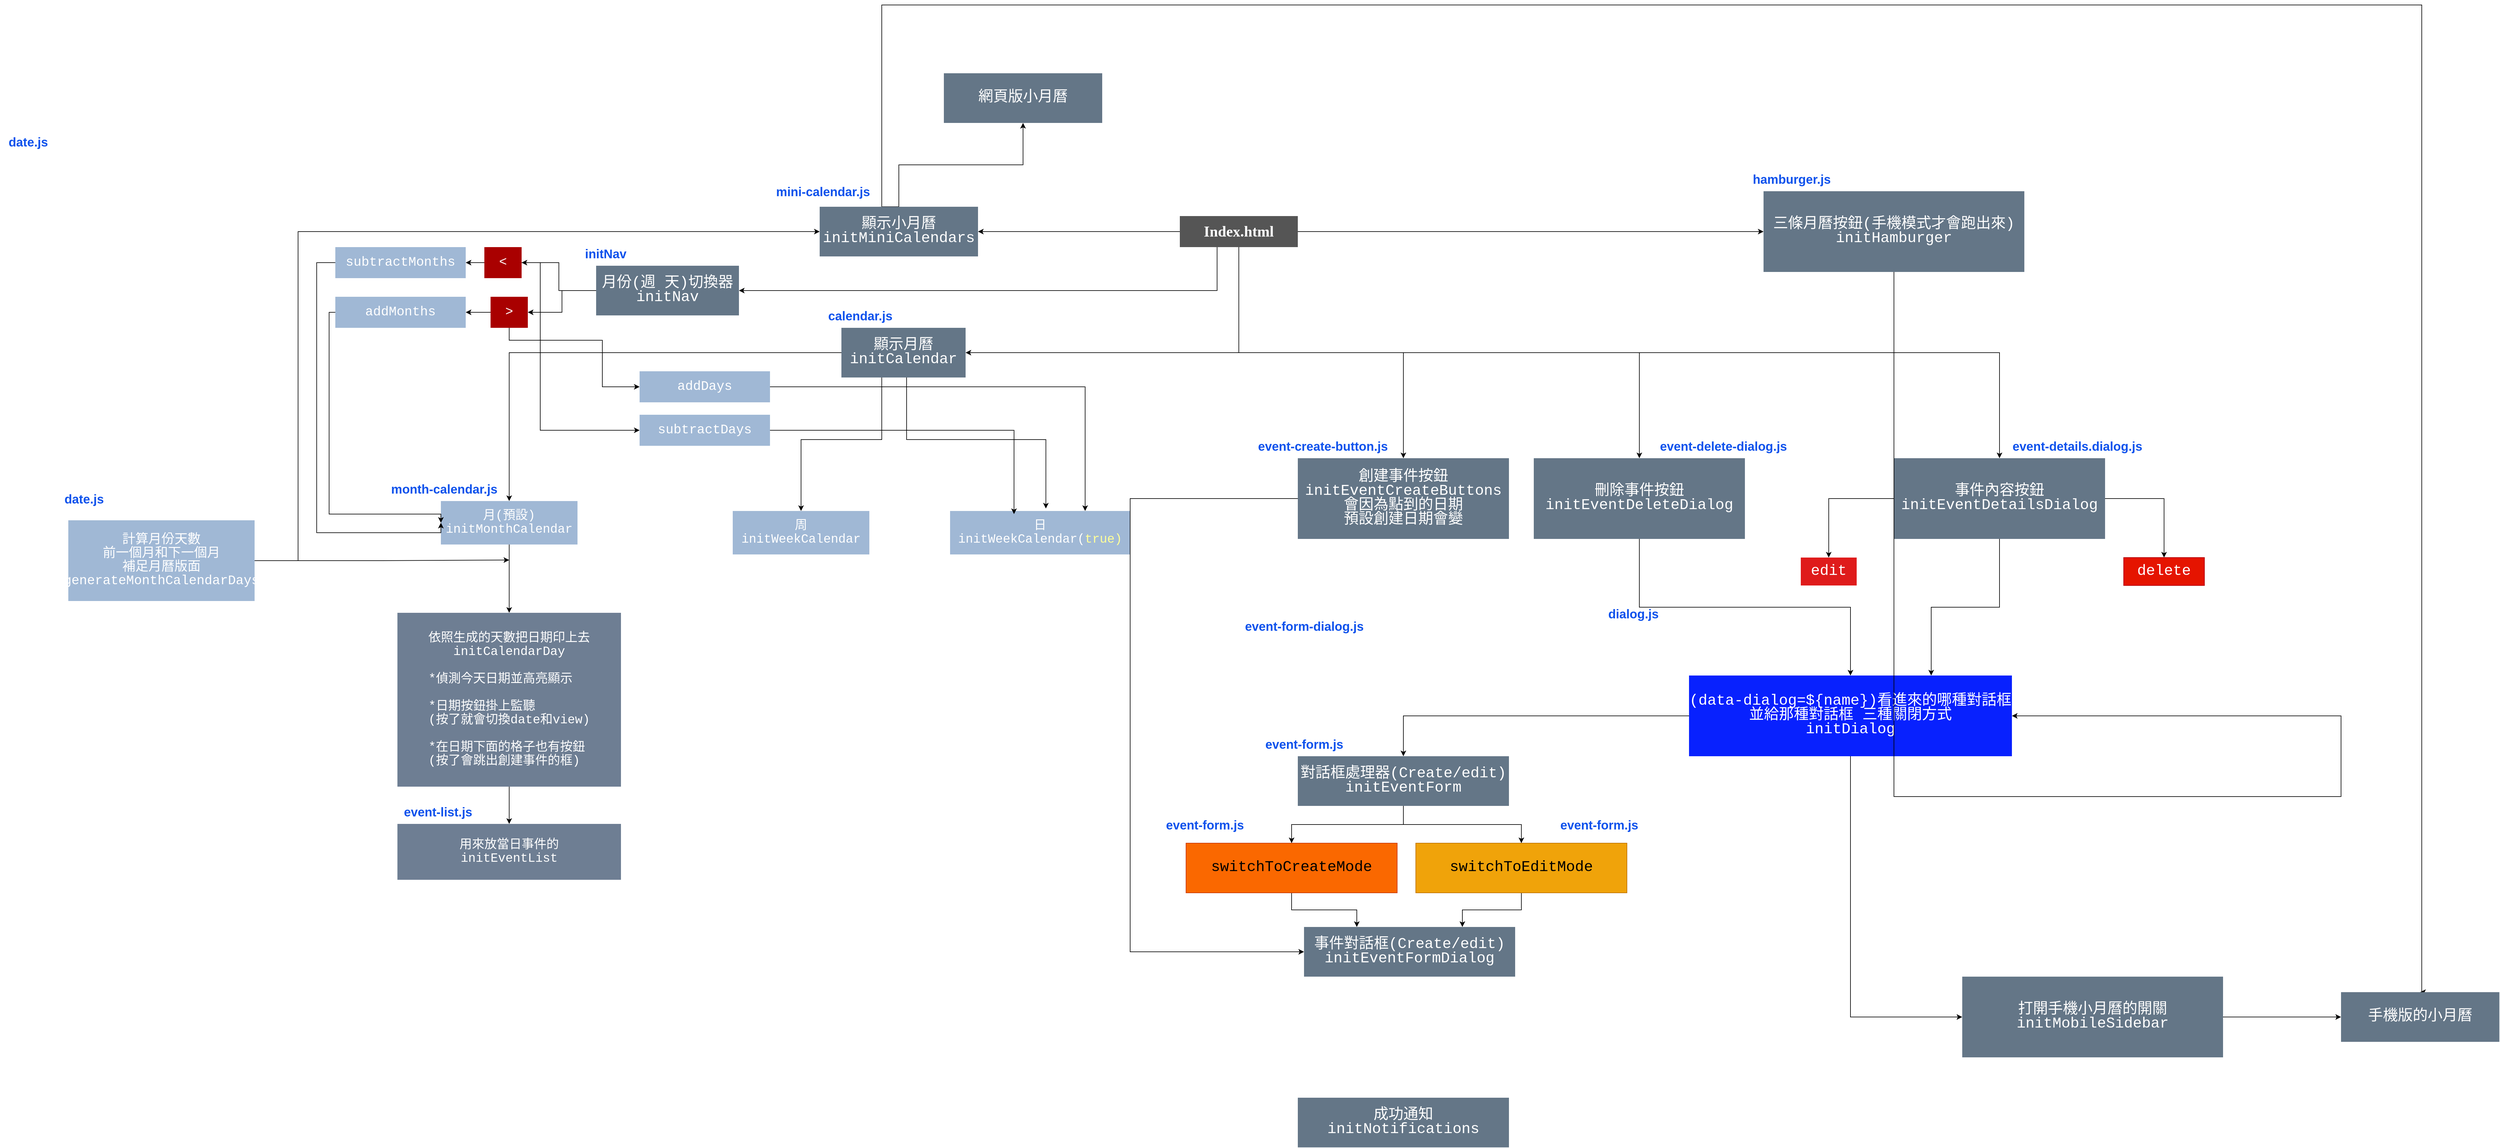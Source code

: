 <mxfile version="26.2.3">
  <diagram name="第 1 页" id="USlt-ebU2UT2KrD9safG">
    <mxGraphModel dx="4483" dy="2724" grid="1" gridSize="10" guides="1" tooltips="1" connect="1" arrows="1" fold="1" page="1" pageScale="1" pageWidth="827" pageHeight="1169" math="0" shadow="0">
      <root>
        <mxCell id="0" />
        <mxCell id="1" parent="0" />
        <mxCell id="z7_K39nhA1320Lir9eoi-64" style="edgeStyle=orthogonalEdgeStyle;rounded=0;orthogonalLoop=1;jettySize=auto;html=1;entryX=0;entryY=0.5;entryDx=0;entryDy=0;" parent="1" source="z7_K39nhA1320Lir9eoi-4" target="z7_K39nhA1320Lir9eoi-63" edge="1">
          <mxGeometry relative="1" as="geometry" />
        </mxCell>
        <mxCell id="z7_K39nhA1320Lir9eoi-67" style="edgeStyle=orthogonalEdgeStyle;rounded=0;orthogonalLoop=1;jettySize=auto;html=1;entryX=1;entryY=0.5;entryDx=0;entryDy=0;" parent="1" source="z7_K39nhA1320Lir9eoi-4" target="z7_K39nhA1320Lir9eoi-65" edge="1">
          <mxGeometry relative="1" as="geometry" />
        </mxCell>
        <mxCell id="dPhsNrsqLfpnpOiZeyZc-10" style="edgeStyle=orthogonalEdgeStyle;rounded=0;orthogonalLoop=1;jettySize=auto;html=1;entryX=1;entryY=0.5;entryDx=0;entryDy=0;" edge="1" parent="1" source="z7_K39nhA1320Lir9eoi-4" target="z7_K39nhA1320Lir9eoi-5">
          <mxGeometry relative="1" as="geometry">
            <Array as="points">
              <mxPoint x="405" y="320" />
            </Array>
          </mxGeometry>
        </mxCell>
        <mxCell id="dPhsNrsqLfpnpOiZeyZc-11" style="edgeStyle=orthogonalEdgeStyle;rounded=0;orthogonalLoop=1;jettySize=auto;html=1;entryX=0.5;entryY=0;entryDx=0;entryDy=0;" edge="1" parent="1" source="z7_K39nhA1320Lir9eoi-4" target="z7_K39nhA1320Lir9eoi-32">
          <mxGeometry relative="1" as="geometry" />
        </mxCell>
        <mxCell id="dPhsNrsqLfpnpOiZeyZc-12" style="edgeStyle=orthogonalEdgeStyle;rounded=0;orthogonalLoop=1;jettySize=auto;html=1;" edge="1" parent="1" source="z7_K39nhA1320Lir9eoi-4" target="z7_K39nhA1320Lir9eoi-34">
          <mxGeometry relative="1" as="geometry">
            <Array as="points">
              <mxPoint x="405" y="320" />
              <mxPoint x="1050" y="320" />
            </Array>
          </mxGeometry>
        </mxCell>
        <mxCell id="dPhsNrsqLfpnpOiZeyZc-13" style="edgeStyle=orthogonalEdgeStyle;rounded=0;orthogonalLoop=1;jettySize=auto;html=1;entryX=0.5;entryY=0;entryDx=0;entryDy=0;" edge="1" parent="1" source="z7_K39nhA1320Lir9eoi-4" target="z7_K39nhA1320Lir9eoi-41">
          <mxGeometry relative="1" as="geometry">
            <Array as="points">
              <mxPoint x="405" y="320" />
              <mxPoint x="1630" y="320" />
            </Array>
          </mxGeometry>
        </mxCell>
        <mxCell id="dPhsNrsqLfpnpOiZeyZc-17" style="edgeStyle=orthogonalEdgeStyle;rounded=0;orthogonalLoop=1;jettySize=auto;html=1;entryX=1;entryY=0.5;entryDx=0;entryDy=0;" edge="1" parent="1" source="z7_K39nhA1320Lir9eoi-4" target="dPhsNrsqLfpnpOiZeyZc-15">
          <mxGeometry relative="1" as="geometry">
            <Array as="points">
              <mxPoint x="370" y="220" />
            </Array>
          </mxGeometry>
        </mxCell>
        <mxCell id="z7_K39nhA1320Lir9eoi-4" value="&lt;h1&gt;&lt;font face=&quot;Verdana&quot;&gt;Index.html&lt;/font&gt;&lt;/h1&gt;" style="rounded=0;whiteSpace=wrap;html=1;fillColor=#555555;strokeColor=none;fontColor=#FFFFFF;" parent="1" vertex="1">
          <mxGeometry x="310" y="100" width="190" height="50" as="geometry" />
        </mxCell>
        <mxCell id="z7_K39nhA1320Lir9eoi-15" style="edgeStyle=orthogonalEdgeStyle;rounded=0;orthogonalLoop=1;jettySize=auto;html=1;entryX=0.5;entryY=0;entryDx=0;entryDy=0;" parent="1" source="z7_K39nhA1320Lir9eoi-5" target="z7_K39nhA1320Lir9eoi-7" edge="1">
          <mxGeometry relative="1" as="geometry" />
        </mxCell>
        <mxCell id="z7_K39nhA1320Lir9eoi-16" style="edgeStyle=orthogonalEdgeStyle;rounded=0;orthogonalLoop=1;jettySize=auto;html=1;entryX=0.5;entryY=0;entryDx=0;entryDy=0;" parent="1" source="z7_K39nhA1320Lir9eoi-5" target="z7_K39nhA1320Lir9eoi-10" edge="1">
          <mxGeometry relative="1" as="geometry">
            <Array as="points">
              <mxPoint x="-170" y="460" />
              <mxPoint x="-300" y="460" />
            </Array>
          </mxGeometry>
        </mxCell>
        <mxCell id="z7_K39nhA1320Lir9eoi-5" value="&lt;div style=&quot;font-family: Consolas, &amp;quot;Courier New&amp;quot;, monospace; line-height: 19px; white-space: pre;&quot;&gt;&lt;span style=&quot;font-size: 24px;&quot;&gt;顯示月曆&lt;/span&gt;&lt;/div&gt;&lt;div style=&quot;font-family: Consolas, &amp;quot;Courier New&amp;quot;, monospace; line-height: 19px; white-space: pre;&quot;&gt;&lt;font style=&quot;color: rgb(255, 255, 255); font-size: 24px;&quot;&gt;initCalendar&lt;/font&gt;&lt;/div&gt;" style="rounded=0;whiteSpace=wrap;html=1;fillColor=#647687;strokeColor=none;fontColor=#ffffff;" parent="1" vertex="1">
          <mxGeometry x="-235" y="280" width="200" height="80" as="geometry" />
        </mxCell>
        <mxCell id="z7_K39nhA1320Lir9eoi-23" style="edgeStyle=orthogonalEdgeStyle;rounded=0;orthogonalLoop=1;jettySize=auto;html=1;entryX=0.5;entryY=0;entryDx=0;entryDy=0;" parent="1" source="z7_K39nhA1320Lir9eoi-7" target="z7_K39nhA1320Lir9eoi-21" edge="1">
          <mxGeometry relative="1" as="geometry">
            <mxPoint x="-830" y="779" as="targetPoint" />
          </mxGeometry>
        </mxCell>
        <mxCell id="z7_K39nhA1320Lir9eoi-7" value="&lt;div style=&quot;font-family: Consolas, &amp;quot;Courier New&amp;quot;, monospace; line-height: 19px; white-space: pre;&quot;&gt;&lt;font style=&quot;color: rgb(255, 255, 255); font-size: 20px;&quot;&gt;月(預設)&lt;/font&gt;&lt;/div&gt;&lt;div style=&quot;font-family: Consolas, &amp;quot;Courier New&amp;quot;, monospace; line-height: 19px; white-space: pre;&quot;&gt;&lt;div style=&quot;line-height: 19px;&quot;&gt;&lt;font style=&quot;color: rgb(255, 255, 255); font-size: 20px;&quot;&gt;initMonthCalendar&lt;/font&gt;&lt;/div&gt;&lt;/div&gt;" style="rounded=0;whiteSpace=wrap;html=1;fillColor=#A0B8D5;strokeColor=none;fontColor=#ffffff;strokeWidth=1;" parent="1" vertex="1">
          <mxGeometry x="-880" y="559" width="220" height="70" as="geometry" />
        </mxCell>
        <mxCell id="z7_K39nhA1320Lir9eoi-10" value="&lt;div style=&quot;font-family: Consolas, &amp;quot;Courier New&amp;quot;, monospace; line-height: 19px; white-space: pre;&quot;&gt;&lt;font style=&quot;font-size: 20px;&quot;&gt;周&lt;/font&gt;&lt;/div&gt;&lt;div style=&quot;font-family: Consolas, &amp;quot;Courier New&amp;quot;, monospace; line-height: 19px; white-space: pre;&quot;&gt;&lt;div style=&quot;line-height: 19px;&quot;&gt;&lt;div style=&quot;line-height: 19px;&quot;&gt;&lt;font style=&quot;color: rgb(255, 255, 255); font-size: 20px;&quot;&gt;initWeekCalendar&lt;/font&gt;&lt;/div&gt;&lt;/div&gt;&lt;/div&gt;" style="rounded=0;whiteSpace=wrap;html=1;fillColor=#A0B8D5;strokeColor=none;fontColor=#ffffff;strokeWidth=1;" parent="1" vertex="1">
          <mxGeometry x="-410" y="575" width="220" height="70" as="geometry" />
        </mxCell>
        <mxCell id="z7_K39nhA1320Lir9eoi-13" value="&lt;div style=&quot;font-family: Consolas, &amp;quot;Courier New&amp;quot;, monospace; line-height: 19px; white-space: pre;&quot;&gt;&lt;font style=&quot;font-size: 20px;&quot;&gt;日&lt;/font&gt;&lt;/div&gt;&lt;div style=&quot;font-family: Consolas, &amp;quot;Courier New&amp;quot;, monospace; line-height: 19px; white-space: pre;&quot;&gt;&lt;div style=&quot;line-height: 19px;&quot;&gt;&lt;div style=&quot;line-height: 19px;&quot;&gt;&lt;font style=&quot;font-size: 20px;&quot;&gt;&lt;font style=&quot;color: rgb(255, 255, 255);&quot;&gt;initWeekCalendar(&lt;/font&gt;&lt;font style=&quot;color: rgb(255, 255, 153);&quot;&gt;true)&lt;/font&gt;&lt;/font&gt;&lt;/div&gt;&lt;/div&gt;&lt;/div&gt;" style="rounded=0;whiteSpace=wrap;html=1;fillColor=#A0B8D5;strokeColor=none;fontColor=#ffffff;strokeWidth=1;" parent="1" vertex="1">
          <mxGeometry x="-60" y="575" width="290" height="70" as="geometry" />
        </mxCell>
        <mxCell id="z7_K39nhA1320Lir9eoi-17" style="edgeStyle=orthogonalEdgeStyle;rounded=0;orthogonalLoop=1;jettySize=auto;html=1;entryX=0.532;entryY=-0.057;entryDx=0;entryDy=0;entryPerimeter=0;" parent="1" source="z7_K39nhA1320Lir9eoi-5" target="z7_K39nhA1320Lir9eoi-13" edge="1">
          <mxGeometry relative="1" as="geometry">
            <Array as="points">
              <mxPoint x="-130" y="460" />
              <mxPoint x="94" y="460" />
            </Array>
          </mxGeometry>
        </mxCell>
        <mxCell id="z7_K39nhA1320Lir9eoi-30" style="edgeStyle=orthogonalEdgeStyle;rounded=0;orthogonalLoop=1;jettySize=auto;html=1;entryX=0.5;entryY=0;entryDx=0;entryDy=0;" parent="1" source="z7_K39nhA1320Lir9eoi-21" target="z7_K39nhA1320Lir9eoi-29" edge="1">
          <mxGeometry relative="1" as="geometry" />
        </mxCell>
        <mxCell id="z7_K39nhA1320Lir9eoi-21" value="&lt;div style=&quot;font-family: Consolas, &amp;quot;Courier New&amp;quot;, monospace; line-height: 19px; white-space: pre;&quot;&gt;&lt;div style=&quot;line-height: 19px;&quot;&gt;&lt;font style=&quot;font-size: 20px; color: rgb(255, 255, 255);&quot;&gt;依照生成的天數把日期印上去&lt;/font&gt;&lt;/div&gt;&lt;div style=&quot;line-height: 19px;&quot;&gt;&lt;div style=&quot;line-height: 19px;&quot;&gt;&lt;span&gt;&lt;font style=&quot;font-size: 20px; color: rgb(255, 255, 255);&quot;&gt;initCalendarDay&lt;/font&gt;&lt;/span&gt;&lt;/div&gt;&lt;div style=&quot;line-height: 19px;&quot;&gt;&lt;span&gt;&lt;font style=&quot;font-size: 20px; color: rgb(255, 255, 255);&quot;&gt;&lt;br&gt;&lt;/font&gt;&lt;/span&gt;&lt;/div&gt;&lt;div style=&quot;text-align: left; line-height: 19px;&quot;&gt;&lt;span&gt;&lt;font style=&quot;font-size: 20px; color: rgb(255, 255, 255);&quot;&gt;&lt;font&gt;*偵測今天日期並高亮&lt;/font&gt;&lt;span&gt;顯示&lt;/span&gt;&lt;/font&gt;&lt;/span&gt;&lt;/div&gt;&lt;div style=&quot;text-align: left; line-height: 19px;&quot;&gt;&lt;font style=&quot;font-size: 20px; color: rgb(255, 255, 255);&quot;&gt;&lt;span&gt;&lt;br&gt;&lt;/span&gt;&lt;/font&gt;&lt;/div&gt;&lt;div style=&quot;text-align: left; line-height: 19px;&quot;&gt;&lt;font style=&quot;font-size: 20px; color: rgb(255, 255, 255);&quot;&gt;&lt;span&gt;*&lt;/span&gt;日期按鈕掛上監聽&lt;/font&gt;&lt;/div&gt;&lt;div style=&quot;text-align: left; line-height: 19px;&quot;&gt;&lt;font style=&quot;font-size: 20px; color: rgb(255, 255, 255);&quot;&gt;(按了就會切換date和view)&lt;/font&gt;&lt;/div&gt;&lt;div style=&quot;text-align: left; line-height: 19px;&quot;&gt;&lt;font style=&quot;font-size: 20px; color: rgb(255, 255, 255);&quot;&gt;&lt;br&gt;&lt;/font&gt;&lt;/div&gt;&lt;div style=&quot;text-align: left; line-height: 19px;&quot;&gt;&lt;font style=&quot;font-size: 20px; color: rgb(255, 255, 255);&quot;&gt;*在日期下面的格子也有按鈕&lt;br/&gt;(按了會跳出創建事件的框)&lt;/font&gt;&lt;/div&gt;&lt;/div&gt;&lt;/div&gt;" style="rounded=0;whiteSpace=wrap;html=1;fillColor=#6E7E93;strokeColor=none;fontColor=#ffffff;strokeWidth=1;" parent="1" vertex="1">
          <mxGeometry x="-950" y="739" width="360" height="280" as="geometry" />
        </mxCell>
        <mxCell id="z7_K39nhA1320Lir9eoi-27" style="edgeStyle=orthogonalEdgeStyle;rounded=0;orthogonalLoop=1;jettySize=auto;html=1;" parent="1" source="z7_K39nhA1320Lir9eoi-24" edge="1">
          <mxGeometry relative="1" as="geometry">
            <mxPoint x="-770" y="654" as="targetPoint" />
          </mxGeometry>
        </mxCell>
        <mxCell id="z7_K39nhA1320Lir9eoi-66" style="edgeStyle=orthogonalEdgeStyle;rounded=0;orthogonalLoop=1;jettySize=auto;html=1;entryX=0;entryY=0.5;entryDx=0;entryDy=0;" parent="1" source="z7_K39nhA1320Lir9eoi-24" target="z7_K39nhA1320Lir9eoi-65" edge="1">
          <mxGeometry relative="1" as="geometry">
            <Array as="points">
              <mxPoint x="-1110" y="125" />
            </Array>
          </mxGeometry>
        </mxCell>
        <mxCell id="z7_K39nhA1320Lir9eoi-24" value="&lt;div style=&quot;line-height: 19px; white-space: pre; font-family: Consolas, &amp;quot;Courier New&amp;quot;, monospace;&quot;&gt;&lt;font style=&quot;font-size: 21px;&quot;&gt;計算月份天數&lt;/font&gt;&lt;/div&gt;&lt;div style=&quot;line-height: 19px; white-space: pre; font-family: Consolas, &amp;quot;Courier New&amp;quot;, monospace;&quot;&gt;&lt;font style=&quot;font-size: 21px;&quot;&gt;前一個月和下一個月&lt;/font&gt;&lt;/div&gt;&lt;div style=&quot;line-height: 19px; white-space: pre; font-family: Consolas, &amp;quot;Courier New&amp;quot;, monospace;&quot;&gt;&lt;font style=&quot;font-size: 21px;&quot;&gt;補足月曆版面&lt;/font&gt;&lt;/div&gt;&lt;div style=&quot;line-height: 19px;&quot;&gt;&lt;div style=&quot;line-height: 19px;&quot;&gt;&lt;font style=&quot;font-size: 21px;&quot; face=&quot;Consolas, Courier New, monospace&quot;&gt;&lt;span style=&quot;white-space: pre;&quot;&gt;generateMonthCalendarDays&lt;/span&gt;&lt;/font&gt;&lt;/div&gt;&lt;/div&gt;" style="rounded=0;whiteSpace=wrap;html=1;fillColor=#A0B8D5;strokeColor=none;fontColor=#ffffff;strokeWidth=1;" parent="1" vertex="1">
          <mxGeometry x="-1480" y="590" width="300" height="130" as="geometry" />
        </mxCell>
        <mxCell id="z7_K39nhA1320Lir9eoi-25" value="&lt;span style=&quot;font-size: 20px;&quot;&gt;&lt;b&gt;calendar.js&lt;/b&gt;&lt;/span&gt;" style="text;html=1;align=center;verticalAlign=middle;resizable=0;points=[];autosize=1;strokeColor=none;fillColor=none;fontColor=#0E52EC;" parent="1" vertex="1">
          <mxGeometry x="-270" y="240" width="130" height="40" as="geometry" />
        </mxCell>
        <mxCell id="z7_K39nhA1320Lir9eoi-26" value="&lt;span style=&quot;font-size: 20px;&quot;&gt;&lt;b&gt;month-calendar.js&lt;/b&gt;&lt;/span&gt;" style="text;html=1;align=center;verticalAlign=middle;resizable=0;points=[];autosize=1;strokeColor=none;fillColor=none;fontColor=#0E52EC;" parent="1" vertex="1">
          <mxGeometry x="-970" y="519" width="190" height="40" as="geometry" />
        </mxCell>
        <mxCell id="z7_K39nhA1320Lir9eoi-28" value="&lt;span style=&quot;font-size: 20px;&quot;&gt;&lt;b&gt;date.js&lt;/b&gt;&lt;/span&gt;" style="text;html=1;align=center;verticalAlign=middle;resizable=0;points=[];autosize=1;strokeColor=none;fillColor=none;fontColor=#0E52EC;" parent="1" vertex="1">
          <mxGeometry x="-1500" y="535" width="90" height="40" as="geometry" />
        </mxCell>
        <mxCell id="z7_K39nhA1320Lir9eoi-29" value="&lt;div style=&quot;line-height: 19px;&quot;&gt;&lt;div style=&quot;line-height: 19px;&quot;&gt;&lt;font face=&quot;Consolas, Courier New, monospace&quot;&gt;&lt;span style=&quot;font-size: 20px; white-space: pre;&quot;&gt;用來放當日事件的&lt;/span&gt;&lt;/font&gt;&lt;/div&gt;&lt;div style=&quot;line-height: 19px;&quot;&gt;&lt;font face=&quot;Consolas, Courier New, monospace&quot;&gt;&lt;span style=&quot;font-size: 20px; white-space: pre;&quot;&gt;initEventList&lt;/span&gt;&lt;/font&gt;&lt;/div&gt;&lt;/div&gt;" style="rounded=0;whiteSpace=wrap;html=1;fillColor=#6E7E93;strokeColor=none;fontColor=#ffffff;strokeWidth=1;" parent="1" vertex="1">
          <mxGeometry x="-950" y="1079" width="360" height="90" as="geometry" />
        </mxCell>
        <mxCell id="z7_K39nhA1320Lir9eoi-31" value="&lt;span style=&quot;font-size: 20px;&quot;&gt;&lt;b&gt;event-list.js&lt;/b&gt;&lt;/span&gt;" style="text;html=1;align=center;verticalAlign=middle;resizable=0;points=[];autosize=1;strokeColor=none;fillColor=none;fontColor=#0E52EC;" parent="1" vertex="1">
          <mxGeometry x="-950" y="1039" width="130" height="40" as="geometry" />
        </mxCell>
        <mxCell id="dPhsNrsqLfpnpOiZeyZc-45" style="edgeStyle=orthogonalEdgeStyle;rounded=0;orthogonalLoop=1;jettySize=auto;html=1;entryX=0;entryY=0.5;entryDx=0;entryDy=0;" edge="1" parent="1" source="z7_K39nhA1320Lir9eoi-32" target="z7_K39nhA1320Lir9eoi-44">
          <mxGeometry relative="1" as="geometry">
            <Array as="points">
              <mxPoint x="230" y="555" />
              <mxPoint x="230" y="1285" />
            </Array>
          </mxGeometry>
        </mxCell>
        <mxCell id="z7_K39nhA1320Lir9eoi-32" value="&lt;div style=&quot;font-family: Consolas, &amp;quot;Courier New&amp;quot;, monospace; line-height: 19px; white-space: pre;&quot;&gt;&lt;span style=&quot;font-size: 24px;&quot;&gt;創建事件按鈕&lt;/span&gt;&lt;/div&gt;&lt;div style=&quot;font-family: Consolas, &amp;quot;Courier New&amp;quot;, monospace; line-height: 19px; white-space: pre;&quot;&gt;&lt;font style=&quot;color: rgb(255, 255, 255); font-size: 24px;&quot;&gt;initEventCreateButtons&lt;/font&gt;&lt;/div&gt;&lt;div style=&quot;font-family: Consolas, &amp;quot;Courier New&amp;quot;, monospace; line-height: 19px; white-space: pre;&quot;&gt;&lt;span style=&quot;font-size: 24px;&quot;&gt;會因為點到的日期&lt;/span&gt;&lt;/div&gt;&lt;div style=&quot;font-family: Consolas, &amp;quot;Courier New&amp;quot;, monospace; line-height: 19px; white-space: pre;&quot;&gt;&lt;span style=&quot;font-size: 24px;&quot;&gt;預設創建日期會變&lt;/span&gt;&lt;/div&gt;" style="rounded=0;whiteSpace=wrap;html=1;fillColor=#647687;strokeColor=none;fontColor=#ffffff;" parent="1" vertex="1">
          <mxGeometry x="500" y="490" width="340" height="130" as="geometry" />
        </mxCell>
        <mxCell id="z7_K39nhA1320Lir9eoi-36" style="edgeStyle=orthogonalEdgeStyle;rounded=0;orthogonalLoop=1;jettySize=auto;html=1;entryX=0.5;entryY=0;entryDx=0;entryDy=0;" parent="1" source="z7_K39nhA1320Lir9eoi-34" target="z7_K39nhA1320Lir9eoi-37" edge="1">
          <mxGeometry relative="1" as="geometry">
            <mxPoint x="1050" y="710" as="targetPoint" />
          </mxGeometry>
        </mxCell>
        <mxCell id="z7_K39nhA1320Lir9eoi-34" value="&lt;div style=&quot;font-family: Consolas, &amp;quot;Courier New&amp;quot;, monospace; line-height: 19px; white-space: pre;&quot;&gt;&lt;span style=&quot;font-size: 24px;&quot;&gt;刪除事件按鈕&lt;/span&gt;&lt;/div&gt;&lt;div style=&quot;font-family: Consolas, &amp;quot;Courier New&amp;quot;, monospace; line-height: 19px; white-space: pre;&quot;&gt;&lt;font style=&quot;color: rgb(255, 255, 255); font-size: 24px;&quot;&gt;initEventDeleteDialog&lt;/font&gt;&lt;/div&gt;" style="rounded=0;whiteSpace=wrap;html=1;fillColor=#647687;strokeColor=none;fontColor=#ffffff;" parent="1" vertex="1">
          <mxGeometry x="880" y="490" width="340" height="130" as="geometry" />
        </mxCell>
        <mxCell id="dPhsNrsqLfpnpOiZeyZc-8" style="edgeStyle=orthogonalEdgeStyle;rounded=0;orthogonalLoop=1;jettySize=auto;html=1;entryX=0;entryY=0.5;entryDx=0;entryDy=0;" edge="1" parent="1" source="z7_K39nhA1320Lir9eoi-37" target="dPhsNrsqLfpnpOiZeyZc-7">
          <mxGeometry relative="1" as="geometry" />
        </mxCell>
        <mxCell id="dPhsNrsqLfpnpOiZeyZc-44" style="edgeStyle=orthogonalEdgeStyle;rounded=0;orthogonalLoop=1;jettySize=auto;html=1;entryX=0.5;entryY=0;entryDx=0;entryDy=0;" edge="1" parent="1" source="z7_K39nhA1320Lir9eoi-37" target="z7_K39nhA1320Lir9eoi-54">
          <mxGeometry relative="1" as="geometry" />
        </mxCell>
        <mxCell id="z7_K39nhA1320Lir9eoi-37" value="&lt;div style=&quot;line-height: 19px;&quot;&gt;&lt;font face=&quot;Consolas, Courier New, monospace&quot;&gt;&lt;span style=&quot;font-size: 24px; white-space: pre;&quot;&gt;(data-dialog=${name})看進來的哪種對話框&lt;/span&gt;&lt;/font&gt;&lt;br&gt;&lt;font face=&quot;Consolas, Courier New, monospace&quot;&gt;&lt;span style=&quot;font-size: 24px; white-space: pre;&quot;&gt;並給那種對話框 三種關閉方式&lt;/span&gt;&lt;/font&gt;&lt;/div&gt;&lt;div style=&quot;font-family: Consolas, &amp;quot;Courier New&amp;quot;, monospace; line-height: 19px; white-space: pre;&quot;&gt;&lt;font style=&quot;color: rgb(255, 255, 255); font-size: 24px;&quot;&gt;initDialog&lt;/font&gt;&lt;/div&gt;" style="rounded=0;whiteSpace=wrap;html=1;fillColor=#0821FE;strokeColor=none;fontColor=#ffffff;" parent="1" vertex="1">
          <mxGeometry x="1130" y="840" width="520" height="130" as="geometry" />
        </mxCell>
        <mxCell id="z7_K39nhA1320Lir9eoi-38" value="&lt;span style=&quot;font-size: 20px;&quot;&gt;&lt;b&gt;dialog.js&lt;/b&gt;&lt;/span&gt;" style="text;html=1;align=center;verticalAlign=middle;resizable=0;points=[];autosize=1;strokeColor=none;fillColor=none;fontColor=#0E52EC;" parent="1" vertex="1">
          <mxGeometry x="990" y="720" width="100" height="40" as="geometry" />
        </mxCell>
        <mxCell id="z7_K39nhA1320Lir9eoi-39" value="&lt;span style=&quot;font-size: 20px;&quot;&gt;&lt;b&gt;event-delete-dialog.js&lt;/b&gt;&lt;/span&gt;" style="text;html=1;align=center;verticalAlign=middle;resizable=0;points=[];autosize=1;strokeColor=none;fillColor=none;fontColor=#0E52EC;" parent="1" vertex="1">
          <mxGeometry x="1070" y="450" width="230" height="40" as="geometry" />
        </mxCell>
        <mxCell id="z7_K39nhA1320Lir9eoi-40" value="&lt;span style=&quot;font-size: 20px;&quot;&gt;&lt;b&gt;event-create-button.js&lt;/b&gt;&lt;/span&gt;" style="text;html=1;align=center;verticalAlign=middle;resizable=0;points=[];autosize=1;strokeColor=none;fillColor=none;fontColor=#0E52EC;" parent="1" vertex="1">
          <mxGeometry x="425" y="450" width="230" height="40" as="geometry" />
        </mxCell>
        <mxCell id="z7_K39nhA1320Lir9eoi-50" style="edgeStyle=orthogonalEdgeStyle;rounded=0;orthogonalLoop=1;jettySize=auto;html=1;entryX=0.5;entryY=0;entryDx=0;entryDy=0;" parent="1" source="z7_K39nhA1320Lir9eoi-41" target="z7_K39nhA1320Lir9eoi-48" edge="1">
          <mxGeometry relative="1" as="geometry" />
        </mxCell>
        <mxCell id="z7_K39nhA1320Lir9eoi-51" style="edgeStyle=orthogonalEdgeStyle;rounded=0;orthogonalLoop=1;jettySize=auto;html=1;entryX=0.5;entryY=0;entryDx=0;entryDy=0;" parent="1" source="z7_K39nhA1320Lir9eoi-41" target="z7_K39nhA1320Lir9eoi-49" edge="1">
          <mxGeometry relative="1" as="geometry" />
        </mxCell>
        <mxCell id="z7_K39nhA1320Lir9eoi-53" style="edgeStyle=orthogonalEdgeStyle;rounded=0;orthogonalLoop=1;jettySize=auto;html=1;entryX=0.75;entryY=0;entryDx=0;entryDy=0;" parent="1" source="z7_K39nhA1320Lir9eoi-41" target="z7_K39nhA1320Lir9eoi-37" edge="1">
          <mxGeometry relative="1" as="geometry" />
        </mxCell>
        <mxCell id="z7_K39nhA1320Lir9eoi-41" value="&lt;div style=&quot;font-family: Consolas, &amp;quot;Courier New&amp;quot;, monospace; line-height: 19px; white-space: pre;&quot;&gt;&lt;span style=&quot;font-size: 24px;&quot;&gt;事件內容按鈕&lt;/span&gt;&lt;/div&gt;&lt;div style=&quot;font-family: Consolas, &amp;quot;Courier New&amp;quot;, monospace; line-height: 19px; white-space: pre;&quot;&gt;&lt;font style=&quot;color: rgb(255, 255, 255); font-size: 24px;&quot;&gt;initEventDetailsDialog&lt;/font&gt;&lt;/div&gt;" style="rounded=0;whiteSpace=wrap;html=1;fillColor=#647687;strokeColor=none;fontColor=#ffffff;" parent="1" vertex="1">
          <mxGeometry x="1460" y="490" width="340" height="130" as="geometry" />
        </mxCell>
        <mxCell id="z7_K39nhA1320Lir9eoi-42" value="&lt;span style=&quot;font-size: 20px;&quot;&gt;&lt;b&gt;event-details.dialog.js&lt;/b&gt;&lt;/span&gt;" style="text;html=1;align=center;verticalAlign=middle;resizable=0;points=[];autosize=1;strokeColor=none;fillColor=none;fontColor=#0E52EC;" parent="1" vertex="1">
          <mxGeometry x="1640" y="450" width="230" height="40" as="geometry" />
        </mxCell>
        <mxCell id="z7_K39nhA1320Lir9eoi-44" value="&lt;div style=&quot;font-family: Consolas, &amp;quot;Courier New&amp;quot;, monospace; line-height: 19px; white-space: pre;&quot;&gt;&lt;span style=&quot;font-size: 24px;&quot;&gt;事件對話框(Create/edit)&lt;/span&gt;&lt;/div&gt;&lt;div style=&quot;font-family: Consolas, &amp;quot;Courier New&amp;quot;, monospace; line-height: 19px; white-space: pre;&quot;&gt;&lt;font style=&quot;color: rgb(255, 255, 255); font-size: 24px;&quot;&gt;initEventFormDialog&lt;/font&gt;&lt;/div&gt;" style="rounded=0;whiteSpace=wrap;html=1;fillColor=#647687;strokeColor=none;fontColor=#ffffff;" parent="1" vertex="1">
          <mxGeometry x="510" y="1245" width="340" height="80" as="geometry" />
        </mxCell>
        <mxCell id="z7_K39nhA1320Lir9eoi-46" value="&lt;span style=&quot;font-size: 20px;&quot;&gt;&lt;b&gt;event-form-dialog.js&lt;/b&gt;&lt;/span&gt;" style="text;html=1;align=center;verticalAlign=middle;resizable=0;points=[];autosize=1;strokeColor=none;fillColor=none;fontColor=#0E52EC;" parent="1" vertex="1">
          <mxGeometry x="405" y="740" width="210" height="40" as="geometry" />
        </mxCell>
        <mxCell id="z7_K39nhA1320Lir9eoi-48" value="&lt;div style=&quot;font-family: Consolas, &amp;quot;Courier New&amp;quot;, monospace; line-height: 19px; white-space: pre;&quot;&gt;&lt;span style=&quot;font-size: 24px;&quot;&gt;edit&lt;/span&gt;&lt;/div&gt;" style="rounded=0;whiteSpace=wrap;html=1;fillColor=#DF1B1B;strokeColor=none;fontColor=#ffffff;" parent="1" vertex="1">
          <mxGeometry x="1310" y="650" width="90" height="45" as="geometry" />
        </mxCell>
        <mxCell id="z7_K39nhA1320Lir9eoi-49" value="&lt;div style=&quot;font-family: Consolas, &amp;quot;Courier New&amp;quot;, monospace; line-height: 19px; white-space: pre;&quot;&gt;&lt;span style=&quot;font-size: 24px;&quot;&gt;delete&lt;/span&gt;&lt;/div&gt;" style="rounded=0;whiteSpace=wrap;html=1;fillColor=#e51400;strokeColor=#B20000;fontColor=#ffffff;" parent="1" vertex="1">
          <mxGeometry x="1830" y="650" width="130" height="45" as="geometry" />
        </mxCell>
        <mxCell id="z7_K39nhA1320Lir9eoi-59" style="edgeStyle=orthogonalEdgeStyle;rounded=0;orthogonalLoop=1;jettySize=auto;html=1;entryX=0.5;entryY=0;entryDx=0;entryDy=0;" parent="1" source="z7_K39nhA1320Lir9eoi-54" target="z7_K39nhA1320Lir9eoi-57" edge="1">
          <mxGeometry relative="1" as="geometry" />
        </mxCell>
        <mxCell id="z7_K39nhA1320Lir9eoi-60" style="edgeStyle=orthogonalEdgeStyle;rounded=0;orthogonalLoop=1;jettySize=auto;html=1;entryX=0.5;entryY=0;entryDx=0;entryDy=0;" parent="1" source="z7_K39nhA1320Lir9eoi-54" target="z7_K39nhA1320Lir9eoi-58" edge="1">
          <mxGeometry relative="1" as="geometry" />
        </mxCell>
        <mxCell id="z7_K39nhA1320Lir9eoi-54" value="&lt;div style=&quot;font-family: Consolas, &amp;quot;Courier New&amp;quot;, monospace; line-height: 19px; white-space: pre;&quot;&gt;&lt;span style=&quot;font-size: 24px;&quot;&gt;對話框處理器&lt;/span&gt;&lt;span style=&quot;font-size: 24px; background-color: transparent; color: light-dark(rgb(255, 255, 255), rgb(18, 18, 18));&quot;&gt;(Create/edit)&lt;/span&gt;&lt;/div&gt;&lt;div style=&quot;font-family: Consolas, &amp;quot;Courier New&amp;quot;, monospace; line-height: 19px; white-space: pre;&quot;&gt;&lt;font style=&quot;color: rgb(255, 255, 255); font-size: 24px;&quot;&gt;initEventForm&lt;/font&gt;&lt;/div&gt;" style="rounded=0;whiteSpace=wrap;html=1;fillColor=#647687;strokeColor=none;fontColor=#ffffff;" parent="1" vertex="1">
          <mxGeometry x="500" y="970" width="340" height="80" as="geometry" />
        </mxCell>
        <mxCell id="z7_K39nhA1320Lir9eoi-55" value="&lt;span style=&quot;font-size: 20px;&quot;&gt;&lt;b&gt;event-form.js&lt;/b&gt;&lt;/span&gt;" style="text;html=1;align=center;verticalAlign=middle;resizable=0;points=[];autosize=1;strokeColor=none;fillColor=none;fontColor=#0E52EC;" parent="1" vertex="1">
          <mxGeometry x="435" y="930" width="150" height="40" as="geometry" />
        </mxCell>
        <mxCell id="dPhsNrsqLfpnpOiZeyZc-42" style="edgeStyle=orthogonalEdgeStyle;rounded=0;orthogonalLoop=1;jettySize=auto;html=1;entryX=0.25;entryY=0;entryDx=0;entryDy=0;" edge="1" parent="1" source="z7_K39nhA1320Lir9eoi-57" target="z7_K39nhA1320Lir9eoi-44">
          <mxGeometry relative="1" as="geometry" />
        </mxCell>
        <mxCell id="z7_K39nhA1320Lir9eoi-57" value="&lt;div style=&quot;line-height: 19px;&quot;&gt;&lt;font face=&quot;Consolas, Courier New, monospace&quot;&gt;&lt;span style=&quot;font-size: 24px; white-space: pre;&quot;&gt;switchToCreateMode&lt;/span&gt;&lt;/font&gt;&lt;/div&gt;" style="rounded=0;whiteSpace=wrap;html=1;fillColor=#fa6800;strokeColor=#C73500;fontColor=#000000;" parent="1" vertex="1">
          <mxGeometry x="320" y="1110" width="340" height="80" as="geometry" />
        </mxCell>
        <mxCell id="dPhsNrsqLfpnpOiZeyZc-43" style="edgeStyle=orthogonalEdgeStyle;rounded=0;orthogonalLoop=1;jettySize=auto;html=1;entryX=0.75;entryY=0;entryDx=0;entryDy=0;" edge="1" parent="1" source="z7_K39nhA1320Lir9eoi-58" target="z7_K39nhA1320Lir9eoi-44">
          <mxGeometry relative="1" as="geometry" />
        </mxCell>
        <mxCell id="z7_K39nhA1320Lir9eoi-58" value="&lt;div style=&quot;line-height: 19px;&quot;&gt;&lt;font face=&quot;Consolas, Courier New, monospace&quot;&gt;&lt;span style=&quot;font-size: 24px; white-space: pre;&quot;&gt;switchToEditMode&lt;/span&gt;&lt;/font&gt;&lt;/div&gt;" style="rounded=0;whiteSpace=wrap;html=1;fillColor=#f0a30a;strokeColor=#BD7000;fontColor=#000000;" parent="1" vertex="1">
          <mxGeometry x="690" y="1110" width="340" height="80" as="geometry" />
        </mxCell>
        <mxCell id="z7_K39nhA1320Lir9eoi-61" value="&lt;span style=&quot;font-size: 20px;&quot;&gt;&lt;b&gt;event-form.js&lt;/b&gt;&lt;/span&gt;" style="text;html=1;align=center;verticalAlign=middle;resizable=0;points=[];autosize=1;strokeColor=none;fillColor=none;fontColor=#0E52EC;" parent="1" vertex="1">
          <mxGeometry x="275" y="1060" width="150" height="40" as="geometry" />
        </mxCell>
        <mxCell id="z7_K39nhA1320Lir9eoi-62" value="&lt;span style=&quot;font-size: 20px;&quot;&gt;&lt;b&gt;event-form.js&lt;/b&gt;&lt;/span&gt;" style="text;html=1;align=center;verticalAlign=middle;resizable=0;points=[];autosize=1;strokeColor=none;fillColor=none;fontColor=#0E52EC;" parent="1" vertex="1">
          <mxGeometry x="910" y="1060" width="150" height="40" as="geometry" />
        </mxCell>
        <mxCell id="dPhsNrsqLfpnpOiZeyZc-5" style="edgeStyle=orthogonalEdgeStyle;rounded=0;orthogonalLoop=1;jettySize=auto;html=1;entryX=1;entryY=0.5;entryDx=0;entryDy=0;" edge="1" parent="1" source="z7_K39nhA1320Lir9eoi-63" target="z7_K39nhA1320Lir9eoi-37">
          <mxGeometry relative="1" as="geometry">
            <Array as="points">
              <mxPoint x="2180" y="1035" />
            </Array>
          </mxGeometry>
        </mxCell>
        <mxCell id="z7_K39nhA1320Lir9eoi-63" value="&lt;div style=&quot;font-family: Consolas, &amp;quot;Courier New&amp;quot;, monospace; line-height: 19px; white-space: pre;&quot;&gt;&lt;span style=&quot;font-size: 24px;&quot;&gt;三條月曆按鈕(手機模式才會跑出來)&lt;/span&gt;&lt;/div&gt;&lt;div style=&quot;font-family: Consolas, &amp;quot;Courier New&amp;quot;, monospace; line-height: 19px; white-space: pre;&quot;&gt;&lt;font style=&quot;color: rgb(255, 255, 255); font-size: 24px;&quot;&gt;initHamburger&lt;/font&gt;&lt;/div&gt;" style="rounded=0;whiteSpace=wrap;html=1;fillColor=#647687;strokeColor=none;fontColor=#ffffff;" parent="1" vertex="1">
          <mxGeometry x="1250" y="60" width="420" height="130" as="geometry" />
        </mxCell>
        <mxCell id="dPhsNrsqLfpnpOiZeyZc-2" style="edgeStyle=orthogonalEdgeStyle;rounded=0;orthogonalLoop=1;jettySize=auto;html=1;entryX=0.5;entryY=0;entryDx=0;entryDy=0;exitX=0.5;exitY=0;exitDx=0;exitDy=0;" edge="1" parent="1" source="z7_K39nhA1320Lir9eoi-65" target="dPhsNrsqLfpnpOiZeyZc-1">
          <mxGeometry relative="1" as="geometry">
            <mxPoint x="110.005" y="85" as="sourcePoint" />
            <mxPoint x="2090.05" y="1220" as="targetPoint" />
            <Array as="points">
              <mxPoint x="-170" y="85" />
              <mxPoint x="-170" y="-240" />
              <mxPoint x="2310" y="-240" />
              <mxPoint x="2310" y="1350" />
            </Array>
          </mxGeometry>
        </mxCell>
        <mxCell id="dPhsNrsqLfpnpOiZeyZc-4" style="edgeStyle=orthogonalEdgeStyle;rounded=0;orthogonalLoop=1;jettySize=auto;html=1;entryX=0.5;entryY=1;entryDx=0;entryDy=0;" edge="1" parent="1" source="z7_K39nhA1320Lir9eoi-65" target="dPhsNrsqLfpnpOiZeyZc-3">
          <mxGeometry relative="1" as="geometry" />
        </mxCell>
        <mxCell id="z7_K39nhA1320Lir9eoi-65" value="&lt;div style=&quot;font-family: Consolas, &amp;quot;Courier New&amp;quot;, monospace; line-height: 19px; white-space: pre;&quot;&gt;&lt;span style=&quot;font-size: 24px;&quot;&gt;顯示小月曆&lt;/span&gt;&lt;/div&gt;&lt;div style=&quot;font-family: Consolas, &amp;quot;Courier New&amp;quot;, monospace; line-height: 19px; white-space: pre;&quot;&gt;&lt;font style=&quot;color: rgb(255, 255, 255); font-size: 24px;&quot;&gt;initMiniCalendars&lt;/font&gt;&lt;/div&gt;" style="rounded=0;whiteSpace=wrap;html=1;fillColor=#647687;strokeColor=none;fontColor=#ffffff;" parent="1" vertex="1">
          <mxGeometry x="-270" y="85" width="255" height="80" as="geometry" />
        </mxCell>
        <mxCell id="gE35msf5UVulNAfQNcHI-1" value="&lt;span style=&quot;font-size: 20px;&quot;&gt;&lt;b&gt;mini-calendar.js&lt;/b&gt;&lt;/span&gt;" style="text;html=1;align=center;verticalAlign=middle;resizable=0;points=[];autosize=1;strokeColor=none;fillColor=none;fontColor=#0E52EC;" parent="1" vertex="1">
          <mxGeometry x="-350" y="40" width="170" height="40" as="geometry" />
        </mxCell>
        <mxCell id="dPhsNrsqLfpnpOiZeyZc-1" value="&lt;div style=&quot;font-family: Consolas, &amp;quot;Courier New&amp;quot;, monospace; line-height: 19px; white-space: pre;&quot;&gt;&lt;span style=&quot;font-size: 24px;&quot;&gt;手機版的小月曆&lt;/span&gt;&lt;/div&gt;" style="rounded=0;whiteSpace=wrap;html=1;fillColor=#647687;strokeColor=none;fontColor=#ffffff;" vertex="1" parent="1">
          <mxGeometry x="2180" y="1350" width="255" height="80" as="geometry" />
        </mxCell>
        <mxCell id="dPhsNrsqLfpnpOiZeyZc-3" value="&lt;div style=&quot;font-family: Consolas, &amp;quot;Courier New&amp;quot;, monospace; line-height: 19px; white-space: pre;&quot;&gt;&lt;span style=&quot;font-size: 24px;&quot;&gt;網頁版小月曆&lt;/span&gt;&lt;/div&gt;" style="rounded=0;whiteSpace=wrap;html=1;fillColor=#647687;strokeColor=none;fontColor=#ffffff;" vertex="1" parent="1">
          <mxGeometry x="-70" y="-130" width="255" height="80" as="geometry" />
        </mxCell>
        <mxCell id="dPhsNrsqLfpnpOiZeyZc-9" style="edgeStyle=orthogonalEdgeStyle;rounded=0;orthogonalLoop=1;jettySize=auto;html=1;entryX=0;entryY=0.5;entryDx=0;entryDy=0;" edge="1" parent="1" source="dPhsNrsqLfpnpOiZeyZc-7" target="dPhsNrsqLfpnpOiZeyZc-1">
          <mxGeometry relative="1" as="geometry" />
        </mxCell>
        <mxCell id="dPhsNrsqLfpnpOiZeyZc-7" value="&lt;div style=&quot;font-family: Consolas, &amp;quot;Courier New&amp;quot;, monospace; line-height: 19px; white-space: pre;&quot;&gt;&lt;span style=&quot;font-size: 24px;&quot;&gt;打開手機小月曆的開關&lt;/span&gt;&lt;/div&gt;&lt;div style=&quot;font-family: Consolas, &amp;quot;Courier New&amp;quot;, monospace; line-height: 19px; white-space: pre;&quot;&gt;&lt;font style=&quot;color: rgb(255, 255, 255); font-size: 24px;&quot;&gt;initMobileSidebar&lt;/font&gt;&lt;/div&gt;" style="rounded=0;whiteSpace=wrap;html=1;fillColor=#647687;strokeColor=none;fontColor=#ffffff;" vertex="1" parent="1">
          <mxGeometry x="1570" y="1325" width="420" height="130" as="geometry" />
        </mxCell>
        <mxCell id="dPhsNrsqLfpnpOiZeyZc-14" value="&lt;span style=&quot;font-size: 20px;&quot;&gt;&lt;b&gt;hamburger.js&lt;/b&gt;&lt;/span&gt;" style="text;html=1;align=center;verticalAlign=middle;resizable=0;points=[];autosize=1;strokeColor=none;fillColor=none;fontColor=#0E52EC;" vertex="1" parent="1">
          <mxGeometry x="1220" y="20" width="150" height="40" as="geometry" />
        </mxCell>
        <mxCell id="dPhsNrsqLfpnpOiZeyZc-27" style="edgeStyle=orthogonalEdgeStyle;rounded=0;orthogonalLoop=1;jettySize=auto;html=1;entryX=1;entryY=0.5;entryDx=0;entryDy=0;" edge="1" parent="1" source="dPhsNrsqLfpnpOiZeyZc-15" target="dPhsNrsqLfpnpOiZeyZc-25">
          <mxGeometry relative="1" as="geometry" />
        </mxCell>
        <mxCell id="dPhsNrsqLfpnpOiZeyZc-28" style="edgeStyle=orthogonalEdgeStyle;rounded=0;orthogonalLoop=1;jettySize=auto;html=1;entryX=1;entryY=0.5;entryDx=0;entryDy=0;" edge="1" parent="1" source="dPhsNrsqLfpnpOiZeyZc-15" target="dPhsNrsqLfpnpOiZeyZc-26">
          <mxGeometry relative="1" as="geometry" />
        </mxCell>
        <mxCell id="dPhsNrsqLfpnpOiZeyZc-15" value="&lt;div style=&quot;font-family: Consolas, &amp;quot;Courier New&amp;quot;, monospace; line-height: 19px; white-space: pre;&quot;&gt;&lt;span style=&quot;font-size: 24px;&quot;&gt;月份(週 天)切換器&lt;/span&gt;&lt;/div&gt;&lt;div style=&quot;font-family: Consolas, &amp;quot;Courier New&amp;quot;, monospace; line-height: 19px; white-space: pre;&quot;&gt;&lt;font style=&quot;color: rgb(255, 255, 255); font-size: 24px;&quot;&gt;initNav&lt;/font&gt;&lt;/div&gt;" style="rounded=0;whiteSpace=wrap;html=1;fillColor=#647687;strokeColor=none;fontColor=#ffffff;" vertex="1" parent="1">
          <mxGeometry x="-630" y="180" width="230" height="80" as="geometry" />
        </mxCell>
        <mxCell id="dPhsNrsqLfpnpOiZeyZc-16" value="&lt;span style=&quot;font-size: 20px;&quot;&gt;&lt;b&gt;initNav&lt;/b&gt;&lt;/span&gt;" style="text;html=1;align=center;verticalAlign=middle;resizable=0;points=[];autosize=1;strokeColor=none;fillColor=none;fontColor=#0E52EC;" vertex="1" parent="1">
          <mxGeometry x="-660" y="140" width="90" height="40" as="geometry" />
        </mxCell>
        <mxCell id="dPhsNrsqLfpnpOiZeyZc-18" value="&lt;div style=&quot;line-height: 19px;&quot;&gt;&lt;font face=&quot;Consolas, Courier New, monospace&quot;&gt;&lt;span style=&quot;font-size: 21px; white-space: pre;&quot;&gt;subtractDays&lt;/span&gt;&lt;/font&gt;&lt;/div&gt;" style="rounded=0;whiteSpace=wrap;html=1;fillColor=#A0B8D5;strokeColor=none;fontColor=#ffffff;strokeWidth=1;" vertex="1" parent="1">
          <mxGeometry x="-560" y="420" width="210" height="50" as="geometry" />
        </mxCell>
        <mxCell id="dPhsNrsqLfpnpOiZeyZc-19" value="&lt;span style=&quot;font-size: 20px;&quot;&gt;&lt;b&gt;date.js&lt;/b&gt;&lt;/span&gt;" style="text;html=1;align=center;verticalAlign=middle;resizable=0;points=[];autosize=1;strokeColor=none;fillColor=none;fontColor=#0E52EC;" vertex="1" parent="1">
          <mxGeometry x="-1590" y="-40" width="90" height="40" as="geometry" />
        </mxCell>
        <mxCell id="dPhsNrsqLfpnpOiZeyZc-32" style="edgeStyle=orthogonalEdgeStyle;rounded=0;orthogonalLoop=1;jettySize=auto;html=1;entryX=0;entryY=0.5;entryDx=0;entryDy=0;" edge="1" parent="1" source="dPhsNrsqLfpnpOiZeyZc-20" target="z7_K39nhA1320Lir9eoi-7">
          <mxGeometry relative="1" as="geometry">
            <Array as="points">
              <mxPoint x="-1080" y="175" />
              <mxPoint x="-1080" y="610" />
              <mxPoint x="-880" y="610" />
            </Array>
          </mxGeometry>
        </mxCell>
        <mxCell id="dPhsNrsqLfpnpOiZeyZc-20" value="&lt;div style=&quot;line-height: 19px;&quot;&gt;&lt;font face=&quot;Consolas, Courier New, monospace&quot;&gt;&lt;span style=&quot;font-size: 21px; white-space: pre;&quot;&gt;subtractMonths&lt;/span&gt;&lt;/font&gt;&lt;/div&gt;" style="rounded=0;whiteSpace=wrap;html=1;fillColor=#A0B8D5;strokeColor=none;fontColor=#ffffff;strokeWidth=1;" vertex="1" parent="1">
          <mxGeometry x="-1050" y="150" width="210" height="50" as="geometry" />
        </mxCell>
        <mxCell id="dPhsNrsqLfpnpOiZeyZc-38" style="edgeStyle=orthogonalEdgeStyle;rounded=0;orthogonalLoop=1;jettySize=auto;html=1;entryX=0.75;entryY=0;entryDx=0;entryDy=0;" edge="1" parent="1" source="dPhsNrsqLfpnpOiZeyZc-22" target="z7_K39nhA1320Lir9eoi-13">
          <mxGeometry relative="1" as="geometry" />
        </mxCell>
        <mxCell id="dPhsNrsqLfpnpOiZeyZc-22" value="&lt;div style=&quot;line-height: 19px;&quot;&gt;&lt;font face=&quot;Consolas, Courier New, monospace&quot;&gt;&lt;span style=&quot;font-size: 21px; white-space: pre;&quot;&gt;addDays&lt;/span&gt;&lt;/font&gt;&lt;/div&gt;" style="rounded=0;whiteSpace=wrap;html=1;fillColor=#A0B8D5;strokeColor=none;fontColor=#ffffff;strokeWidth=1;" vertex="1" parent="1">
          <mxGeometry x="-560" y="350" width="210" height="50" as="geometry" />
        </mxCell>
        <mxCell id="dPhsNrsqLfpnpOiZeyZc-31" style="edgeStyle=orthogonalEdgeStyle;rounded=0;orthogonalLoop=1;jettySize=auto;html=1;entryX=0;entryY=0.5;entryDx=0;entryDy=0;" edge="1" parent="1" source="dPhsNrsqLfpnpOiZeyZc-23" target="z7_K39nhA1320Lir9eoi-7">
          <mxGeometry relative="1" as="geometry">
            <Array as="points">
              <mxPoint x="-1060" y="255" />
              <mxPoint x="-1060" y="580" />
              <mxPoint x="-880" y="580" />
            </Array>
          </mxGeometry>
        </mxCell>
        <mxCell id="dPhsNrsqLfpnpOiZeyZc-23" value="&lt;div style=&quot;line-height: 19px;&quot;&gt;&lt;font face=&quot;Consolas, Courier New, monospace&quot;&gt;&lt;span style=&quot;font-size: 21px; white-space: pre;&quot;&gt;addMonths&lt;/span&gt;&lt;/font&gt;&lt;/div&gt;" style="rounded=0;whiteSpace=wrap;html=1;fillColor=#A0B8D5;strokeColor=none;fontColor=#ffffff;strokeWidth=1;" vertex="1" parent="1">
          <mxGeometry x="-1050" y="230" width="210" height="50" as="geometry" />
        </mxCell>
        <mxCell id="dPhsNrsqLfpnpOiZeyZc-29" style="edgeStyle=orthogonalEdgeStyle;rounded=0;orthogonalLoop=1;jettySize=auto;html=1;" edge="1" parent="1" source="dPhsNrsqLfpnpOiZeyZc-25" target="dPhsNrsqLfpnpOiZeyZc-20">
          <mxGeometry relative="1" as="geometry" />
        </mxCell>
        <mxCell id="dPhsNrsqLfpnpOiZeyZc-36" style="edgeStyle=orthogonalEdgeStyle;rounded=0;orthogonalLoop=1;jettySize=auto;html=1;entryX=0;entryY=0.5;entryDx=0;entryDy=0;" edge="1" parent="1" source="dPhsNrsqLfpnpOiZeyZc-25" target="dPhsNrsqLfpnpOiZeyZc-18">
          <mxGeometry relative="1" as="geometry">
            <Array as="points">
              <mxPoint x="-720" y="175" />
              <mxPoint x="-720" y="445" />
            </Array>
          </mxGeometry>
        </mxCell>
        <mxCell id="dPhsNrsqLfpnpOiZeyZc-25" value="&lt;div style=&quot;line-height: 19px;&quot;&gt;&lt;font face=&quot;Consolas, Courier New, monospace&quot;&gt;&lt;span style=&quot;font-size: 21px; white-space: pre;&quot;&gt;&amp;lt;&lt;/span&gt;&lt;/font&gt;&lt;/div&gt;" style="rounded=0;whiteSpace=wrap;html=1;fillColor=#A90000;strokeColor=none;fontColor=#ffffff;strokeWidth=1;" vertex="1" parent="1">
          <mxGeometry x="-810" y="150" width="60" height="50" as="geometry" />
        </mxCell>
        <mxCell id="dPhsNrsqLfpnpOiZeyZc-30" style="edgeStyle=orthogonalEdgeStyle;rounded=0;orthogonalLoop=1;jettySize=auto;html=1;" edge="1" parent="1" source="dPhsNrsqLfpnpOiZeyZc-26" target="dPhsNrsqLfpnpOiZeyZc-23">
          <mxGeometry relative="1" as="geometry" />
        </mxCell>
        <mxCell id="dPhsNrsqLfpnpOiZeyZc-34" style="edgeStyle=orthogonalEdgeStyle;rounded=0;orthogonalLoop=1;jettySize=auto;html=1;entryX=0;entryY=0.5;entryDx=0;entryDy=0;" edge="1" parent="1" source="dPhsNrsqLfpnpOiZeyZc-26" target="dPhsNrsqLfpnpOiZeyZc-22">
          <mxGeometry relative="1" as="geometry">
            <mxPoint x="-530" y="350" as="targetPoint" />
            <Array as="points">
              <mxPoint x="-770" y="300" />
              <mxPoint x="-620" y="300" />
              <mxPoint x="-620" y="375" />
              <mxPoint x="-560" y="375" />
            </Array>
          </mxGeometry>
        </mxCell>
        <mxCell id="dPhsNrsqLfpnpOiZeyZc-26" value="&lt;div style=&quot;line-height: 19px;&quot;&gt;&lt;font face=&quot;Consolas, Courier New, monospace&quot;&gt;&lt;span style=&quot;font-size: 21px; white-space: pre;&quot;&gt;&amp;gt;&lt;/span&gt;&lt;/font&gt;&lt;/div&gt;" style="rounded=0;whiteSpace=wrap;html=1;fillColor=#A90000;strokeColor=none;fontColor=#ffffff;strokeWidth=1;" vertex="1" parent="1">
          <mxGeometry x="-800" y="230" width="60" height="50" as="geometry" />
        </mxCell>
        <mxCell id="dPhsNrsqLfpnpOiZeyZc-37" style="edgeStyle=orthogonalEdgeStyle;rounded=0;orthogonalLoop=1;jettySize=auto;html=1;entryX=0.355;entryY=0.071;entryDx=0;entryDy=0;entryPerimeter=0;" edge="1" parent="1" source="dPhsNrsqLfpnpOiZeyZc-18" target="z7_K39nhA1320Lir9eoi-13">
          <mxGeometry relative="1" as="geometry" />
        </mxCell>
        <mxCell id="dPhsNrsqLfpnpOiZeyZc-39" value="&lt;div style=&quot;font-family: Consolas, &amp;quot;Courier New&amp;quot;, monospace; line-height: 19px; white-space: pre;&quot;&gt;&lt;span style=&quot;font-size: 24px;&quot;&gt;成功通知&lt;/span&gt;&lt;/div&gt;&lt;div style=&quot;font-family: Consolas, &amp;quot;Courier New&amp;quot;, monospace; line-height: 19px; white-space: pre;&quot;&gt;&lt;font style=&quot;color: rgb(255, 255, 255); font-size: 24px;&quot;&gt;initNotifications&lt;/font&gt;&lt;/div&gt;" style="rounded=0;whiteSpace=wrap;html=1;fillColor=#647687;strokeColor=none;fontColor=#ffffff;" vertex="1" parent="1">
          <mxGeometry x="500" y="1520" width="340" height="80" as="geometry" />
        </mxCell>
      </root>
    </mxGraphModel>
  </diagram>
</mxfile>
